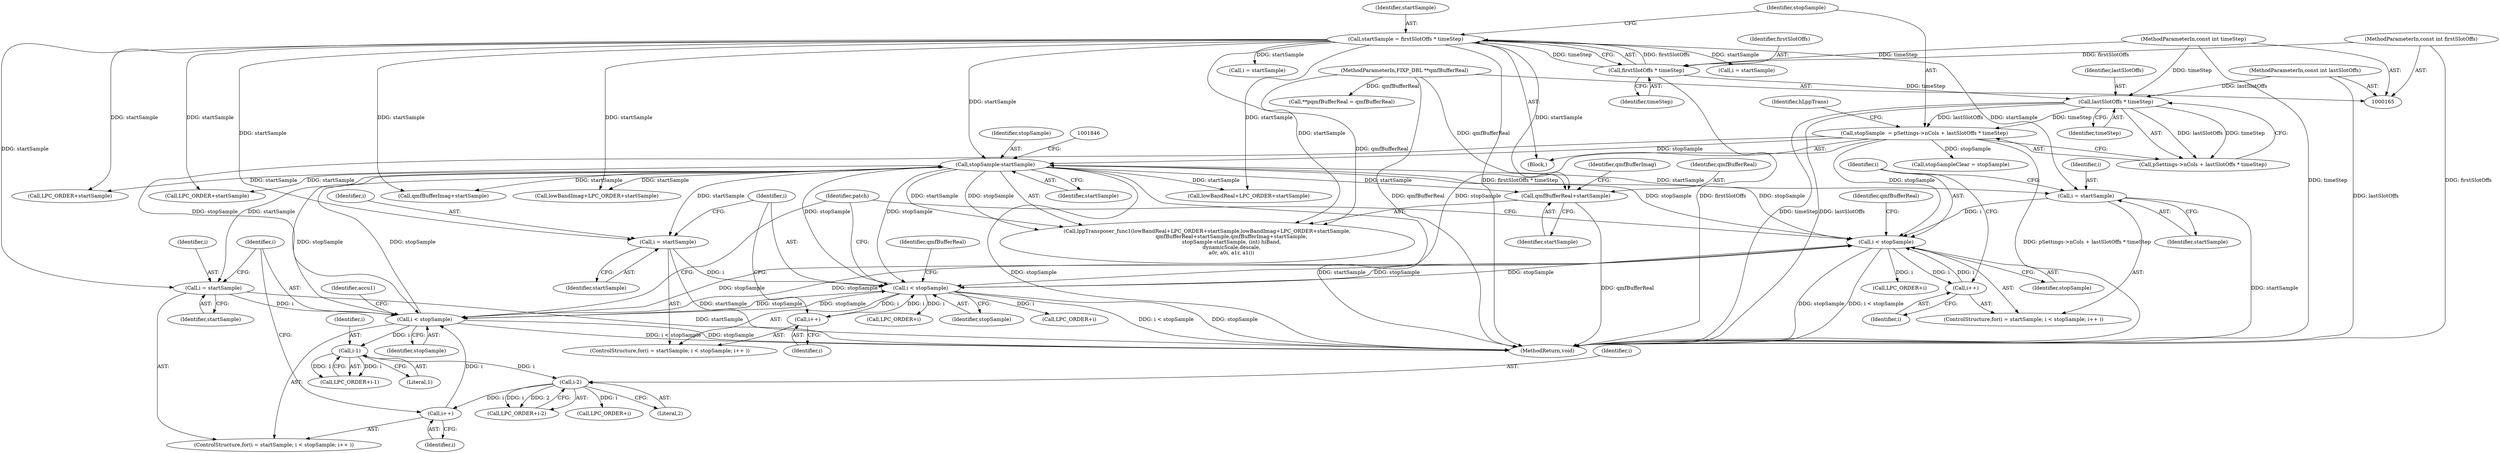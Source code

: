 digraph "0_Android_8e3be529372892e20ccf196809bc73276c822189@pointer" {
"1001836" [label="(Call,qmfBufferReal+startSample)"];
"1000168" [label="(MethodParameterIn,FIXP_DBL **qmfBufferReal)"];
"1001842" [label="(Call,stopSample-startSample)"];
"1001790" [label="(Call,i < stopSample)"];
"1001793" [label="(Call,i++)"];
"1001787" [label="(Call,i = startSample)"];
"1000245" [label="(Call,startSample = firstSlotOffs * timeStep)"];
"1000247" [label="(Call,firstSlotOffs * timeStep)"];
"1000173" [label="(MethodParameterIn,const int firstSlotOffs)"];
"1000172" [label="(MethodParameterIn,const int timeStep)"];
"1001742" [label="(Call,i < stopSample)"];
"1001745" [label="(Call,i++)"];
"1001739" [label="(Call,i = startSample)"];
"1001874" [label="(Call,i < stopSample)"];
"1001877" [label="(Call,i++)"];
"1001900" [label="(Call,i-2)"];
"1001891" [label="(Call,i-1)"];
"1001871" [label="(Call,i = startSample)"];
"1000250" [label="(Call,stopSample  = pSettings->nCols + lastSlotOffs * timeStep)"];
"1000256" [label="(Call,lastSlotOffs * timeStep)"];
"1000174" [label="(MethodParameterIn,const int lastSlotOffs)"];
"1001826" [label="(Call,lowBandReal+LPC_ORDER+startSample)"];
"1001745" [label="(Call,i++)"];
"1001757" [label="(Call,LPC_ORDER+i)"];
"1000258" [label="(Identifier,timeStep)"];
"1001914" [label="(Call,LPC_ORDER+i)"];
"1001741" [label="(Identifier,startSample)"];
"1000260" [label="(Identifier,hLppTrans)"];
"1001839" [label="(Call,qmfBufferImag+startSample)"];
"1000312" [label="(Call,i = startSample)"];
"1001805" [label="(Call,LPC_ORDER+i)"];
"1000248" [label="(Identifier,firstSlotOffs)"];
"1001742" [label="(Call,i < stopSample)"];
"1001873" [label="(Identifier,startSample)"];
"1001836" [label="(Call,qmfBufferReal+startSample)"];
"1000174" [label="(MethodParameterIn,const int lastSlotOffs)"];
"1001831" [label="(Call,lowBandImag+LPC_ORDER+startSample)"];
"1001878" [label="(Identifier,i)"];
"1001893" [label="(Literal,1)"];
"1000252" [label="(Call,pSettings->nCols + lastSlotOffs * timeStep)"];
"1001751" [label="(Identifier,qmfBufferReal)"];
"1001743" [label="(Identifier,i)"];
"1001746" [label="(Identifier,i)"];
"1001901" [label="(Identifier,i)"];
"1000178" [label="(Block,)"];
"1001902" [label="(Literal,2)"];
"1001843" [label="(Identifier,stopSample)"];
"1001870" [label="(ControlStructure,for(i = startSample; i < stopSample; i++ ))"];
"1001892" [label="(Identifier,i)"];
"1001794" [label="(Identifier,i)"];
"1000246" [label="(Identifier,startSample)"];
"1001872" [label="(Identifier,i)"];
"1001842" [label="(Call,stopSample-startSample)"];
"1000251" [label="(Identifier,stopSample)"];
"1001738" [label="(ControlStructure,for(i = startSample; i < stopSample; i++ ))"];
"1000257" [label="(Identifier,lastSlotOffs)"];
"1000249" [label="(Identifier,timeStep)"];
"1001786" [label="(ControlStructure,for(i = startSample; i < stopSample; i++ ))"];
"1001740" [label="(Identifier,i)"];
"1001790" [label="(Call,i < stopSample)"];
"1000168" [label="(MethodParameterIn,FIXP_DBL **qmfBufferReal)"];
"1001833" [label="(Call,LPC_ORDER+startSample)"];
"1001788" [label="(Identifier,i)"];
"1001791" [label="(Identifier,i)"];
"1001889" [label="(Call,LPC_ORDER+i-1)"];
"1001770" [label="(Call,LPC_ORDER+i)"];
"1001739" [label="(Call,i = startSample)"];
"1000172" [label="(MethodParameterIn,const int timeStep)"];
"1001840" [label="(Identifier,qmfBufferImag)"];
"1002027" [label="(MethodReturn,void)"];
"1001828" [label="(Call,LPC_ORDER+startSample)"];
"1001787" [label="(Call,i = startSample)"];
"1001877" [label="(Call,i++)"];
"1000256" [label="(Call,lastSlotOffs * timeStep)"];
"1000247" [label="(Call,firstSlotOffs * timeStep)"];
"1001891" [label="(Call,i-1)"];
"1001844" [label="(Identifier,startSample)"];
"1001838" [label="(Identifier,startSample)"];
"1000173" [label="(MethodParameterIn,const int firstSlotOffs)"];
"1001837" [label="(Identifier,qmfBufferReal)"];
"1001898" [label="(Call,LPC_ORDER+i-2)"];
"1001875" [label="(Identifier,i)"];
"1000250" [label="(Call,stopSample  = pSettings->nCols + lastSlotOffs * timeStep)"];
"1001876" [label="(Identifier,stopSample)"];
"1001882" [label="(Identifier,accu1)"];
"1001744" [label="(Identifier,stopSample)"];
"1001799" [label="(Identifier,qmfBufferReal)"];
"1001900" [label="(Call,i-2)"];
"1001871" [label="(Call,i = startSample)"];
"1001793" [label="(Call,i++)"];
"1001825" [label="(Call,lppTransposer_func1(lowBandReal+LPC_ORDER+startSample,lowBandImag+LPC_ORDER+startSample,\n                              qmfBufferReal+startSample,qmfBufferImag+startSample,\n                              stopSample-startSample, (int) hiBand,\n                              dynamicScale,descale,\n                              a0r, a0i, a1r, a1i))"];
"1000265" [label="(Call,stopSampleClear = stopSample)"];
"1000245" [label="(Call,startSample = firstSlotOffs * timeStep)"];
"1000433" [label="(Call,**pqmfBufferReal = qmfBufferReal)"];
"1001792" [label="(Identifier,stopSample)"];
"1001874" [label="(Call,i < stopSample)"];
"1001922" [label="(Identifier,patch)"];
"1000339" [label="(Call,i = startSample)"];
"1001789" [label="(Identifier,startSample)"];
"1001836" -> "1001825"  [label="AST: "];
"1001836" -> "1001838"  [label="CFG: "];
"1001837" -> "1001836"  [label="AST: "];
"1001838" -> "1001836"  [label="AST: "];
"1001840" -> "1001836"  [label="CFG: "];
"1001836" -> "1002027"  [label="DDG: qmfBufferReal"];
"1000168" -> "1001836"  [label="DDG: qmfBufferReal"];
"1001842" -> "1001836"  [label="DDG: startSample"];
"1000245" -> "1001836"  [label="DDG: startSample"];
"1000168" -> "1000165"  [label="AST: "];
"1000168" -> "1002027"  [label="DDG: qmfBufferReal"];
"1000168" -> "1000433"  [label="DDG: qmfBufferReal"];
"1000168" -> "1001825"  [label="DDG: qmfBufferReal"];
"1001842" -> "1001825"  [label="AST: "];
"1001842" -> "1001844"  [label="CFG: "];
"1001843" -> "1001842"  [label="AST: "];
"1001844" -> "1001842"  [label="AST: "];
"1001846" -> "1001842"  [label="CFG: "];
"1001842" -> "1002027"  [label="DDG: stopSample"];
"1001842" -> "1002027"  [label="DDG: startSample"];
"1001842" -> "1001739"  [label="DDG: startSample"];
"1001842" -> "1001742"  [label="DDG: stopSample"];
"1001842" -> "1001787"  [label="DDG: startSample"];
"1001842" -> "1001790"  [label="DDG: stopSample"];
"1001842" -> "1001825"  [label="DDG: startSample"];
"1001842" -> "1001825"  [label="DDG: stopSample"];
"1001842" -> "1001826"  [label="DDG: startSample"];
"1001842" -> "1001828"  [label="DDG: startSample"];
"1001842" -> "1001831"  [label="DDG: startSample"];
"1001842" -> "1001833"  [label="DDG: startSample"];
"1001842" -> "1001839"  [label="DDG: startSample"];
"1001790" -> "1001842"  [label="DDG: stopSample"];
"1001742" -> "1001842"  [label="DDG: stopSample"];
"1001874" -> "1001842"  [label="DDG: stopSample"];
"1000250" -> "1001842"  [label="DDG: stopSample"];
"1000245" -> "1001842"  [label="DDG: startSample"];
"1001842" -> "1001871"  [label="DDG: startSample"];
"1001842" -> "1001874"  [label="DDG: stopSample"];
"1001790" -> "1001786"  [label="AST: "];
"1001790" -> "1001792"  [label="CFG: "];
"1001791" -> "1001790"  [label="AST: "];
"1001792" -> "1001790"  [label="AST: "];
"1001799" -> "1001790"  [label="CFG: "];
"1001922" -> "1001790"  [label="CFG: "];
"1001790" -> "1002027"  [label="DDG: stopSample"];
"1001790" -> "1002027"  [label="DDG: i < stopSample"];
"1001790" -> "1001742"  [label="DDG: stopSample"];
"1001793" -> "1001790"  [label="DDG: i"];
"1001787" -> "1001790"  [label="DDG: i"];
"1001742" -> "1001790"  [label="DDG: stopSample"];
"1001874" -> "1001790"  [label="DDG: stopSample"];
"1000250" -> "1001790"  [label="DDG: stopSample"];
"1001790" -> "1001793"  [label="DDG: i"];
"1001790" -> "1001805"  [label="DDG: i"];
"1001790" -> "1001874"  [label="DDG: stopSample"];
"1001793" -> "1001786"  [label="AST: "];
"1001793" -> "1001794"  [label="CFG: "];
"1001794" -> "1001793"  [label="AST: "];
"1001791" -> "1001793"  [label="CFG: "];
"1001787" -> "1001786"  [label="AST: "];
"1001787" -> "1001789"  [label="CFG: "];
"1001788" -> "1001787"  [label="AST: "];
"1001789" -> "1001787"  [label="AST: "];
"1001791" -> "1001787"  [label="CFG: "];
"1001787" -> "1002027"  [label="DDG: startSample"];
"1000245" -> "1001787"  [label="DDG: startSample"];
"1000245" -> "1000178"  [label="AST: "];
"1000245" -> "1000247"  [label="CFG: "];
"1000246" -> "1000245"  [label="AST: "];
"1000247" -> "1000245"  [label="AST: "];
"1000251" -> "1000245"  [label="CFG: "];
"1000245" -> "1002027"  [label="DDG: firstSlotOffs * timeStep"];
"1000247" -> "1000245"  [label="DDG: firstSlotOffs"];
"1000247" -> "1000245"  [label="DDG: timeStep"];
"1000245" -> "1000312"  [label="DDG: startSample"];
"1000245" -> "1000339"  [label="DDG: startSample"];
"1000245" -> "1001739"  [label="DDG: startSample"];
"1000245" -> "1001825"  [label="DDG: startSample"];
"1000245" -> "1001826"  [label="DDG: startSample"];
"1000245" -> "1001828"  [label="DDG: startSample"];
"1000245" -> "1001831"  [label="DDG: startSample"];
"1000245" -> "1001833"  [label="DDG: startSample"];
"1000245" -> "1001839"  [label="DDG: startSample"];
"1000245" -> "1001871"  [label="DDG: startSample"];
"1000247" -> "1000249"  [label="CFG: "];
"1000248" -> "1000247"  [label="AST: "];
"1000249" -> "1000247"  [label="AST: "];
"1000247" -> "1002027"  [label="DDG: firstSlotOffs"];
"1000173" -> "1000247"  [label="DDG: firstSlotOffs"];
"1000172" -> "1000247"  [label="DDG: timeStep"];
"1000247" -> "1000256"  [label="DDG: timeStep"];
"1000173" -> "1000165"  [label="AST: "];
"1000173" -> "1002027"  [label="DDG: firstSlotOffs"];
"1000172" -> "1000165"  [label="AST: "];
"1000172" -> "1002027"  [label="DDG: timeStep"];
"1000172" -> "1000256"  [label="DDG: timeStep"];
"1001742" -> "1001738"  [label="AST: "];
"1001742" -> "1001744"  [label="CFG: "];
"1001743" -> "1001742"  [label="AST: "];
"1001744" -> "1001742"  [label="AST: "];
"1001751" -> "1001742"  [label="CFG: "];
"1001922" -> "1001742"  [label="CFG: "];
"1001742" -> "1002027"  [label="DDG: i < stopSample"];
"1001742" -> "1002027"  [label="DDG: stopSample"];
"1001745" -> "1001742"  [label="DDG: i"];
"1001739" -> "1001742"  [label="DDG: i"];
"1001874" -> "1001742"  [label="DDG: stopSample"];
"1000250" -> "1001742"  [label="DDG: stopSample"];
"1001742" -> "1001745"  [label="DDG: i"];
"1001742" -> "1001757"  [label="DDG: i"];
"1001742" -> "1001770"  [label="DDG: i"];
"1001742" -> "1001874"  [label="DDG: stopSample"];
"1001745" -> "1001738"  [label="AST: "];
"1001745" -> "1001746"  [label="CFG: "];
"1001746" -> "1001745"  [label="AST: "];
"1001743" -> "1001745"  [label="CFG: "];
"1001739" -> "1001738"  [label="AST: "];
"1001739" -> "1001741"  [label="CFG: "];
"1001740" -> "1001739"  [label="AST: "];
"1001741" -> "1001739"  [label="AST: "];
"1001743" -> "1001739"  [label="CFG: "];
"1001739" -> "1002027"  [label="DDG: startSample"];
"1001874" -> "1001870"  [label="AST: "];
"1001874" -> "1001876"  [label="CFG: "];
"1001875" -> "1001874"  [label="AST: "];
"1001876" -> "1001874"  [label="AST: "];
"1001882" -> "1001874"  [label="CFG: "];
"1001922" -> "1001874"  [label="CFG: "];
"1001874" -> "1002027"  [label="DDG: i < stopSample"];
"1001874" -> "1002027"  [label="DDG: stopSample"];
"1001877" -> "1001874"  [label="DDG: i"];
"1001871" -> "1001874"  [label="DDG: i"];
"1000250" -> "1001874"  [label="DDG: stopSample"];
"1001874" -> "1001891"  [label="DDG: i"];
"1001877" -> "1001870"  [label="AST: "];
"1001877" -> "1001878"  [label="CFG: "];
"1001878" -> "1001877"  [label="AST: "];
"1001875" -> "1001877"  [label="CFG: "];
"1001900" -> "1001877"  [label="DDG: i"];
"1001900" -> "1001898"  [label="AST: "];
"1001900" -> "1001902"  [label="CFG: "];
"1001901" -> "1001900"  [label="AST: "];
"1001902" -> "1001900"  [label="AST: "];
"1001898" -> "1001900"  [label="CFG: "];
"1001900" -> "1001898"  [label="DDG: i"];
"1001900" -> "1001898"  [label="DDG: 2"];
"1001891" -> "1001900"  [label="DDG: i"];
"1001900" -> "1001914"  [label="DDG: i"];
"1001891" -> "1001889"  [label="AST: "];
"1001891" -> "1001893"  [label="CFG: "];
"1001892" -> "1001891"  [label="AST: "];
"1001893" -> "1001891"  [label="AST: "];
"1001889" -> "1001891"  [label="CFG: "];
"1001891" -> "1001889"  [label="DDG: i"];
"1001891" -> "1001889"  [label="DDG: 1"];
"1001871" -> "1001870"  [label="AST: "];
"1001871" -> "1001873"  [label="CFG: "];
"1001872" -> "1001871"  [label="AST: "];
"1001873" -> "1001871"  [label="AST: "];
"1001875" -> "1001871"  [label="CFG: "];
"1001871" -> "1002027"  [label="DDG: startSample"];
"1000250" -> "1000178"  [label="AST: "];
"1000250" -> "1000252"  [label="CFG: "];
"1000251" -> "1000250"  [label="AST: "];
"1000252" -> "1000250"  [label="AST: "];
"1000260" -> "1000250"  [label="CFG: "];
"1000250" -> "1002027"  [label="DDG: pSettings->nCols + lastSlotOffs * timeStep"];
"1000256" -> "1000250"  [label="DDG: lastSlotOffs"];
"1000256" -> "1000250"  [label="DDG: timeStep"];
"1000250" -> "1000265"  [label="DDG: stopSample"];
"1000256" -> "1000252"  [label="AST: "];
"1000256" -> "1000258"  [label="CFG: "];
"1000257" -> "1000256"  [label="AST: "];
"1000258" -> "1000256"  [label="AST: "];
"1000252" -> "1000256"  [label="CFG: "];
"1000256" -> "1002027"  [label="DDG: timeStep"];
"1000256" -> "1002027"  [label="DDG: lastSlotOffs"];
"1000256" -> "1000252"  [label="DDG: lastSlotOffs"];
"1000256" -> "1000252"  [label="DDG: timeStep"];
"1000174" -> "1000256"  [label="DDG: lastSlotOffs"];
"1000174" -> "1000165"  [label="AST: "];
"1000174" -> "1002027"  [label="DDG: lastSlotOffs"];
}
